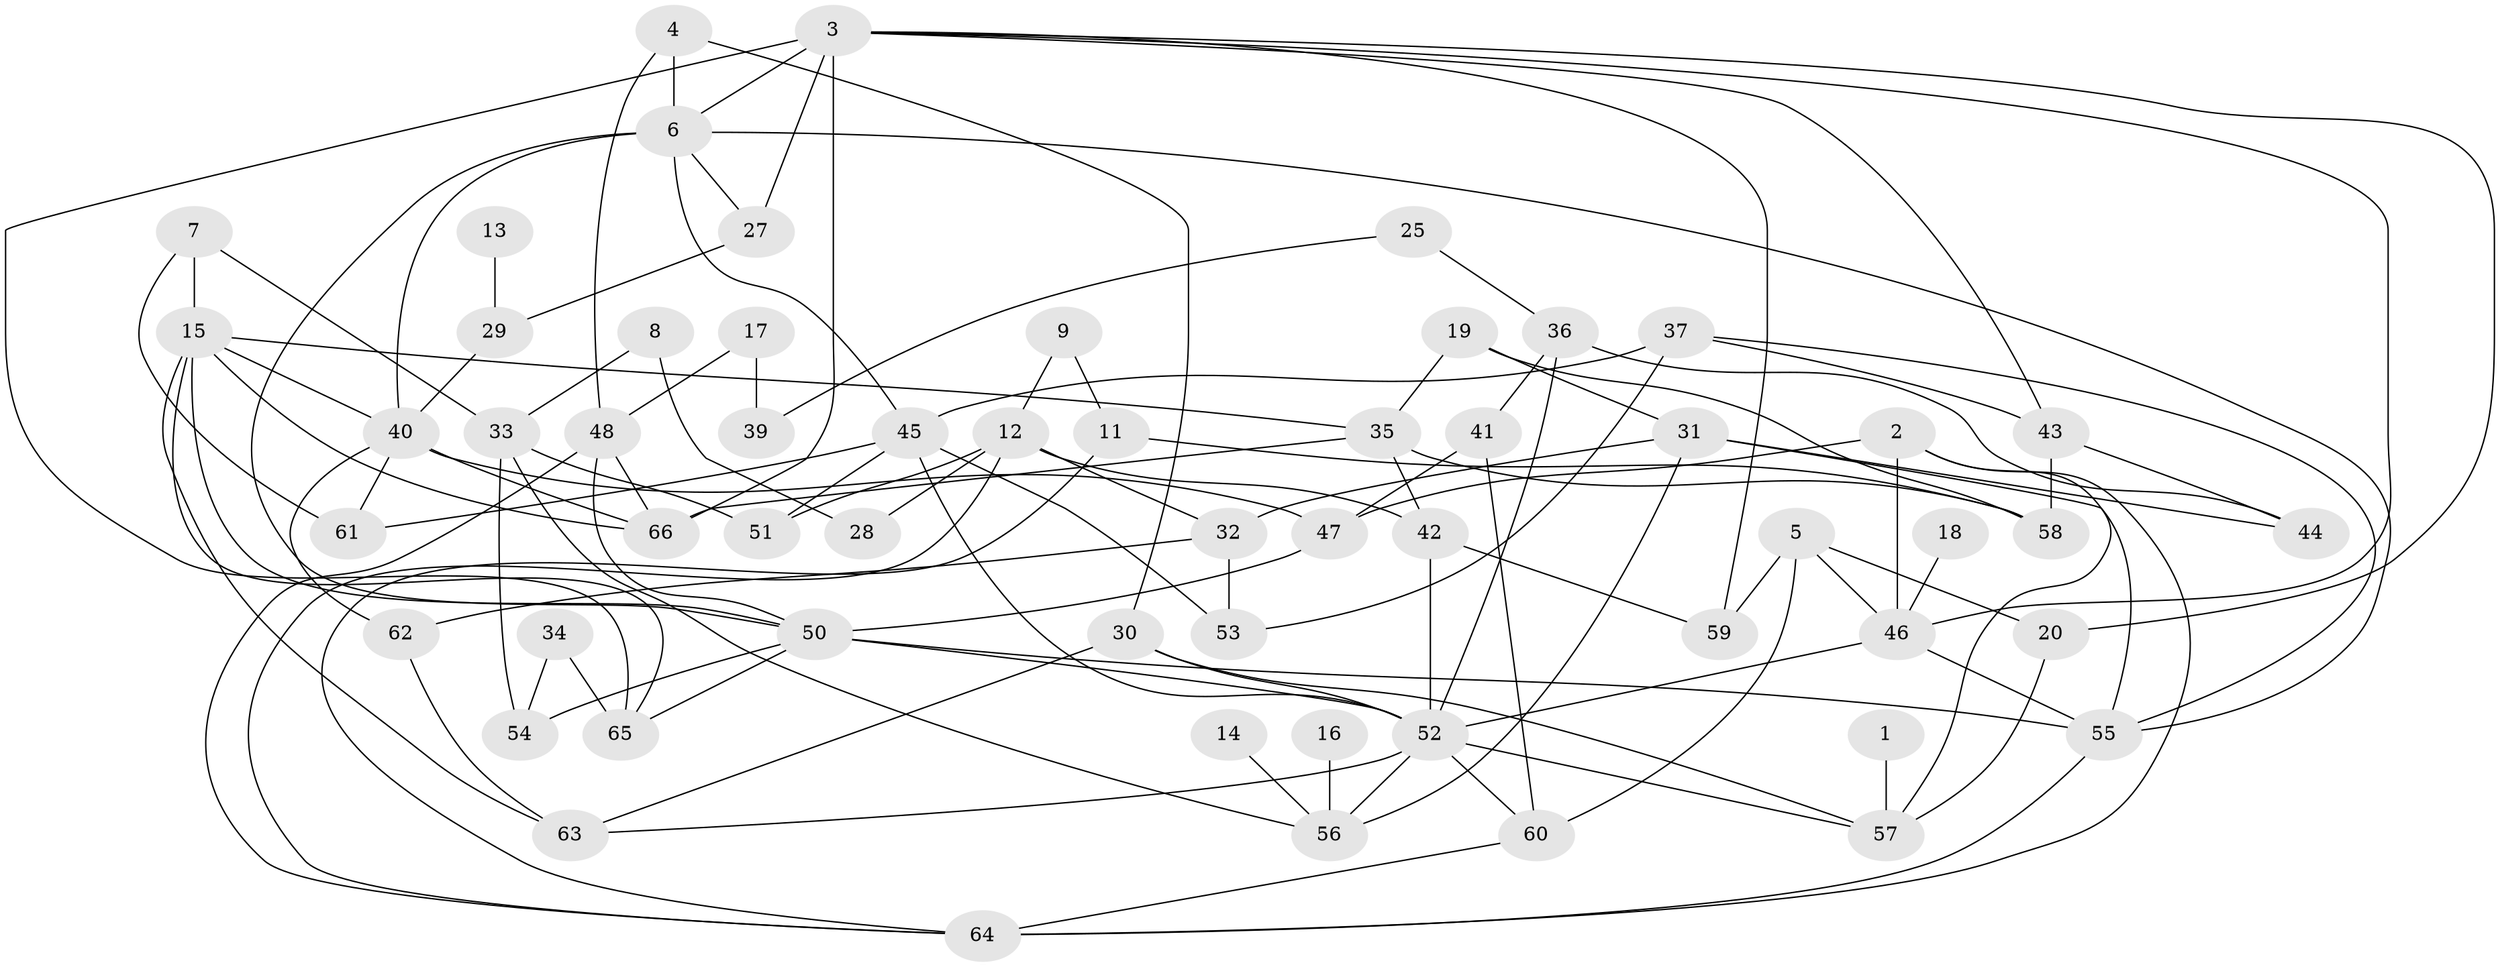 // original degree distribution, {3: 0.183206106870229, 6: 0.06870229007633588, 1: 0.24427480916030533, 2: 0.19083969465648856, 4: 0.1297709923664122, 5: 0.11450381679389313, 8: 0.015267175572519083, 0: 0.04580152671755725, 7: 0.007633587786259542}
// Generated by graph-tools (version 1.1) at 2025/00/03/09/25 03:00:54]
// undirected, 58 vertices, 114 edges
graph export_dot {
graph [start="1"]
  node [color=gray90,style=filled];
  1;
  2;
  3;
  4;
  5;
  6;
  7;
  8;
  9;
  11;
  12;
  13;
  14;
  15;
  16;
  17;
  18;
  19;
  20;
  25;
  27;
  28;
  29;
  30;
  31;
  32;
  33;
  34;
  35;
  36;
  37;
  39;
  40;
  41;
  42;
  43;
  44;
  45;
  46;
  47;
  48;
  50;
  51;
  52;
  53;
  54;
  55;
  56;
  57;
  58;
  59;
  60;
  61;
  62;
  63;
  64;
  65;
  66;
  1 -- 57 [weight=1.0];
  2 -- 46 [weight=1.0];
  2 -- 47 [weight=1.0];
  2 -- 57 [weight=1.0];
  2 -- 64 [weight=1.0];
  3 -- 6 [weight=2.0];
  3 -- 20 [weight=1.0];
  3 -- 27 [weight=1.0];
  3 -- 43 [weight=1.0];
  3 -- 46 [weight=1.0];
  3 -- 59 [weight=1.0];
  3 -- 65 [weight=1.0];
  3 -- 66 [weight=1.0];
  4 -- 6 [weight=1.0];
  4 -- 30 [weight=1.0];
  4 -- 48 [weight=1.0];
  5 -- 20 [weight=1.0];
  5 -- 46 [weight=1.0];
  5 -- 59 [weight=1.0];
  5 -- 60 [weight=1.0];
  6 -- 27 [weight=1.0];
  6 -- 40 [weight=2.0];
  6 -- 45 [weight=1.0];
  6 -- 50 [weight=3.0];
  6 -- 55 [weight=1.0];
  7 -- 15 [weight=1.0];
  7 -- 33 [weight=1.0];
  7 -- 61 [weight=1.0];
  8 -- 28 [weight=1.0];
  8 -- 33 [weight=1.0];
  9 -- 11 [weight=1.0];
  9 -- 12 [weight=1.0];
  11 -- 58 [weight=1.0];
  11 -- 64 [weight=1.0];
  12 -- 28 [weight=1.0];
  12 -- 32 [weight=1.0];
  12 -- 42 [weight=1.0];
  12 -- 51 [weight=1.0];
  12 -- 64 [weight=1.0];
  13 -- 29 [weight=1.0];
  14 -- 56 [weight=1.0];
  15 -- 35 [weight=1.0];
  15 -- 40 [weight=1.0];
  15 -- 50 [weight=1.0];
  15 -- 63 [weight=1.0];
  15 -- 65 [weight=1.0];
  15 -- 66 [weight=1.0];
  16 -- 56 [weight=1.0];
  17 -- 39 [weight=1.0];
  17 -- 48 [weight=1.0];
  18 -- 46 [weight=1.0];
  19 -- 31 [weight=1.0];
  19 -- 35 [weight=1.0];
  19 -- 58 [weight=1.0];
  20 -- 57 [weight=1.0];
  25 -- 36 [weight=1.0];
  25 -- 39 [weight=1.0];
  27 -- 29 [weight=1.0];
  29 -- 40 [weight=1.0];
  30 -- 52 [weight=1.0];
  30 -- 57 [weight=1.0];
  30 -- 63 [weight=1.0];
  31 -- 32 [weight=1.0];
  31 -- 44 [weight=1.0];
  31 -- 55 [weight=1.0];
  31 -- 56 [weight=1.0];
  32 -- 53 [weight=1.0];
  32 -- 62 [weight=1.0];
  33 -- 51 [weight=2.0];
  33 -- 54 [weight=1.0];
  33 -- 56 [weight=1.0];
  34 -- 54 [weight=1.0];
  34 -- 65 [weight=1.0];
  35 -- 42 [weight=1.0];
  35 -- 58 [weight=1.0];
  35 -- 66 [weight=1.0];
  36 -- 41 [weight=1.0];
  36 -- 44 [weight=1.0];
  36 -- 52 [weight=1.0];
  37 -- 43 [weight=1.0];
  37 -- 45 [weight=1.0];
  37 -- 53 [weight=1.0];
  37 -- 55 [weight=1.0];
  40 -- 47 [weight=1.0];
  40 -- 61 [weight=1.0];
  40 -- 62 [weight=1.0];
  40 -- 66 [weight=1.0];
  41 -- 47 [weight=1.0];
  41 -- 60 [weight=1.0];
  42 -- 52 [weight=1.0];
  42 -- 59 [weight=1.0];
  43 -- 44 [weight=1.0];
  43 -- 58 [weight=1.0];
  45 -- 51 [weight=1.0];
  45 -- 52 [weight=1.0];
  45 -- 53 [weight=1.0];
  45 -- 61 [weight=1.0];
  46 -- 52 [weight=1.0];
  46 -- 55 [weight=2.0];
  47 -- 50 [weight=2.0];
  48 -- 50 [weight=1.0];
  48 -- 64 [weight=1.0];
  48 -- 66 [weight=1.0];
  50 -- 52 [weight=1.0];
  50 -- 54 [weight=1.0];
  50 -- 55 [weight=2.0];
  50 -- 65 [weight=1.0];
  52 -- 56 [weight=1.0];
  52 -- 57 [weight=1.0];
  52 -- 60 [weight=1.0];
  52 -- 63 [weight=1.0];
  55 -- 64 [weight=1.0];
  60 -- 64 [weight=1.0];
  62 -- 63 [weight=1.0];
}
